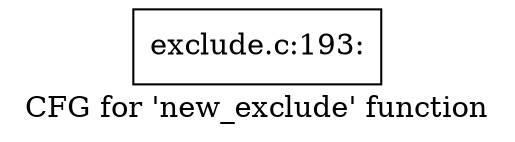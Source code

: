 digraph "CFG for 'new_exclude' function" {
	label="CFG for 'new_exclude' function";

	Node0xdd8a840 [shape=record,label="{exclude.c:193:}"];
}
